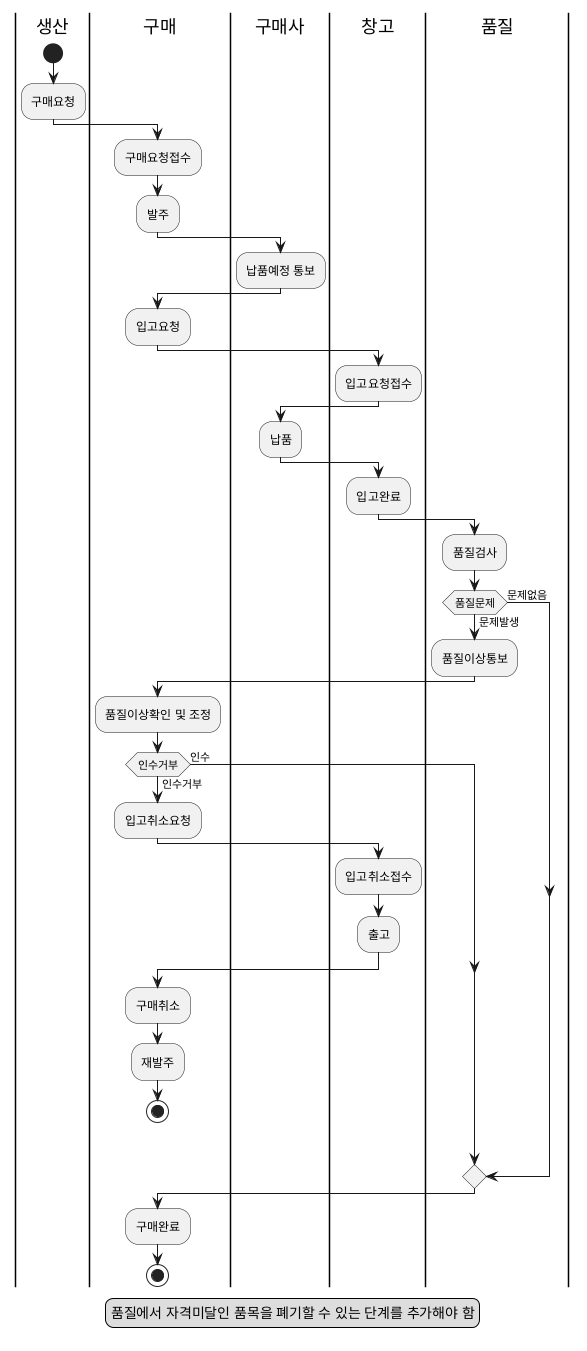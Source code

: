 @startuml
|생산|
start
:구매요청;
|구매|
:구매요청접수;
:발주;
|구매사|
:납품예정 통보;
|구매|
:입고요청;
|창고|
:입고요청접수;
|구매사|
:납품;
|창고|
:입고완료;
|품질|
:품질검사;
if(품질문제) then (문제발생)
  :품질이상통보;
  |구매|
  :품질이상확인 및 조정;
  if(인수거부) then (인수거부)
    :입고취소요청;
    |창고|
    :입고취소접수;
    :출고;
    |구매|
    :구매취소;
    :재발주;
    stop
  else (인수)

  endif
else (문제없음)

endif
|구매|
:구매완료;

stop

legend bottom
  품질에서 자격미달인 품목을 폐기할 수 있는 단계를 추가해야 함
endlegend
@enduml
